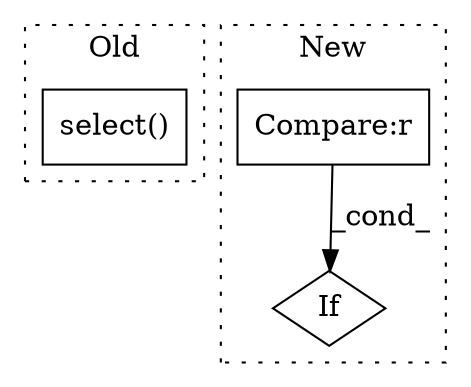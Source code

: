 digraph G {
subgraph cluster0 {
1 [label="select()" a="75" s="4089,4270" l="170,1" shape="box"];
label = "Old";
style="dotted";
}
subgraph cluster1 {
2 [label="If" a="96" s="5120" l="3" shape="diamond"];
3 [label="Compare:r" a="40" s="5123" l="18" shape="box"];
label = "New";
style="dotted";
}
3 -> 2 [label="_cond_"];
}